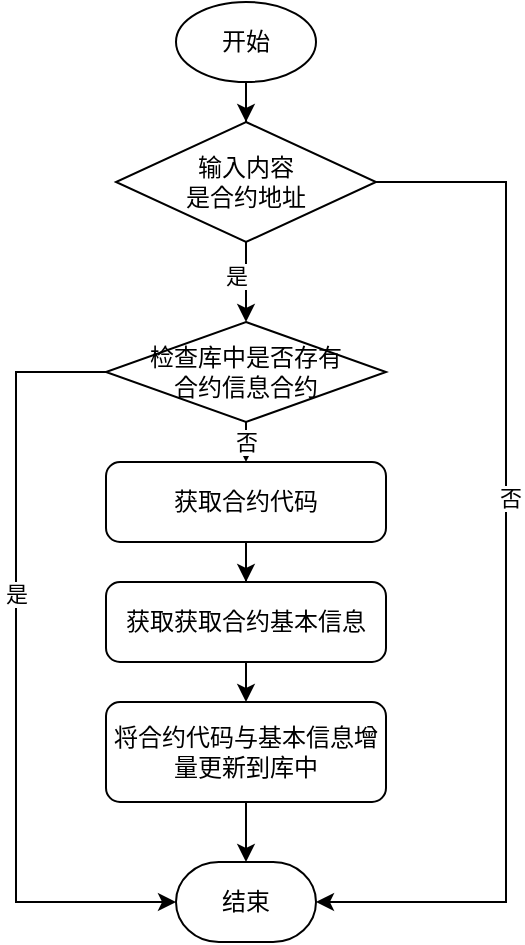 <mxfile version="14.2.4" type="github">
  <diagram id="C5RBs43oDa-KdzZeNtuy" name="Page-1">
    <mxGraphModel dx="983" dy="519" grid="1" gridSize="10" guides="1" tooltips="1" connect="1" arrows="1" fold="1" page="1" pageScale="1" pageWidth="827" pageHeight="1169" math="0" shadow="0">
      <root>
        <mxCell id="WIyWlLk6GJQsqaUBKTNV-0" />
        <mxCell id="WIyWlLk6GJQsqaUBKTNV-1" parent="WIyWlLk6GJQsqaUBKTNV-0" />
        <mxCell id="D1-YBusbFk8xAOi95iSE-8" style="edgeStyle=orthogonalEdgeStyle;rounded=0;orthogonalLoop=1;jettySize=auto;html=1;exitX=0.5;exitY=1;exitDx=0;exitDy=0;exitPerimeter=0;" parent="WIyWlLk6GJQsqaUBKTNV-1" source="D1-YBusbFk8xAOi95iSE-2" target="D1-YBusbFk8xAOi95iSE-5" edge="1">
          <mxGeometry relative="1" as="geometry" />
        </mxCell>
        <mxCell id="D1-YBusbFk8xAOi95iSE-2" value="开始" style="strokeWidth=1;html=1;shape=mxgraph.flowchart.start_1;whiteSpace=wrap;" parent="WIyWlLk6GJQsqaUBKTNV-1" vertex="1">
          <mxGeometry x="480" y="130" width="70" height="40" as="geometry" />
        </mxCell>
        <mxCell id="D1-YBusbFk8xAOi95iSE-3" value="结束" style="strokeWidth=1;html=1;shape=mxgraph.flowchart.terminator;whiteSpace=wrap;" parent="WIyWlLk6GJQsqaUBKTNV-1" vertex="1">
          <mxGeometry x="480" y="560" width="70" height="40" as="geometry" />
        </mxCell>
        <mxCell id="D1-YBusbFk8xAOi95iSE-14" style="edgeStyle=orthogonalEdgeStyle;rounded=0;orthogonalLoop=1;jettySize=auto;html=1;exitX=0.5;exitY=1;exitDx=0;exitDy=0;" parent="WIyWlLk6GJQsqaUBKTNV-1" source="D1-YBusbFk8xAOi95iSE-4" target="D1-YBusbFk8xAOi95iSE-9" edge="1">
          <mxGeometry relative="1" as="geometry" />
        </mxCell>
        <mxCell id="D1-YBusbFk8xAOi95iSE-4" value="获取合约代码" style="rounded=1;whiteSpace=wrap;html=1;absoluteArcSize=1;arcSize=14;strokeWidth=1;" parent="WIyWlLk6GJQsqaUBKTNV-1" vertex="1">
          <mxGeometry x="445" y="360" width="140" height="40" as="geometry" />
        </mxCell>
        <mxCell id="D1-YBusbFk8xAOi95iSE-6" style="edgeStyle=orthogonalEdgeStyle;rounded=0;orthogonalLoop=1;jettySize=auto;html=1;entryX=1;entryY=0.5;entryDx=0;entryDy=0;entryPerimeter=0;exitX=1;exitY=0.5;exitDx=0;exitDy=0;exitPerimeter=0;" parent="WIyWlLk6GJQsqaUBKTNV-1" source="D1-YBusbFk8xAOi95iSE-5" target="D1-YBusbFk8xAOi95iSE-3" edge="1">
          <mxGeometry relative="1" as="geometry">
            <Array as="points">
              <mxPoint x="645" y="220" />
              <mxPoint x="645" y="580" />
            </Array>
          </mxGeometry>
        </mxCell>
        <mxCell id="D1-YBusbFk8xAOi95iSE-7" value="否" style="edgeLabel;html=1;align=center;verticalAlign=middle;resizable=0;points=[];" parent="D1-YBusbFk8xAOi95iSE-6" vertex="1" connectable="0">
          <mxGeometry x="-0.143" y="2" relative="1" as="geometry">
            <mxPoint as="offset" />
          </mxGeometry>
        </mxCell>
        <mxCell id="D1-YBusbFk8xAOi95iSE-12" value="是" style="edgeStyle=orthogonalEdgeStyle;rounded=0;orthogonalLoop=1;jettySize=auto;html=1;exitX=0.5;exitY=1;exitDx=0;exitDy=0;exitPerimeter=0;entryX=0.5;entryY=0;entryDx=0;entryDy=0;entryPerimeter=0;" parent="WIyWlLk6GJQsqaUBKTNV-1" source="D1-YBusbFk8xAOi95iSE-5" target="D1-YBusbFk8xAOi95iSE-10" edge="1">
          <mxGeometry x="-0.142" y="-5" relative="1" as="geometry">
            <mxPoint x="540" y="310.0" as="sourcePoint" />
            <mxPoint as="offset" />
          </mxGeometry>
        </mxCell>
        <mxCell id="D1-YBusbFk8xAOi95iSE-5" value="&lt;div&gt;输入内容&lt;/div&gt;&lt;div&gt;是合约地址&lt;/div&gt;" style="strokeWidth=1;html=1;shape=mxgraph.flowchart.decision;whiteSpace=wrap;" parent="WIyWlLk6GJQsqaUBKTNV-1" vertex="1">
          <mxGeometry x="450" y="190" width="130" height="60" as="geometry" />
        </mxCell>
        <mxCell id="D1-YBusbFk8xAOi95iSE-17" style="edgeStyle=orthogonalEdgeStyle;rounded=0;orthogonalLoop=1;jettySize=auto;html=1;exitX=0.5;exitY=1;exitDx=0;exitDy=0;entryX=0.5;entryY=0;entryDx=0;entryDy=0;" parent="WIyWlLk6GJQsqaUBKTNV-1" source="D1-YBusbFk8xAOi95iSE-9" target="D1-YBusbFk8xAOi95iSE-16" edge="1">
          <mxGeometry relative="1" as="geometry" />
        </mxCell>
        <mxCell id="D1-YBusbFk8xAOi95iSE-9" value="获取获取合约基本信息" style="rounded=1;whiteSpace=wrap;html=1;absoluteArcSize=1;arcSize=14;strokeWidth=1;" parent="WIyWlLk6GJQsqaUBKTNV-1" vertex="1">
          <mxGeometry x="445" y="420" width="140" height="40" as="geometry" />
        </mxCell>
        <mxCell id="D1-YBusbFk8xAOi95iSE-11" style="edgeStyle=orthogonalEdgeStyle;rounded=0;orthogonalLoop=1;jettySize=auto;html=1;exitX=0;exitY=0.5;exitDx=0;exitDy=0;exitPerimeter=0;entryX=0;entryY=0.5;entryDx=0;entryDy=0;entryPerimeter=0;" parent="WIyWlLk6GJQsqaUBKTNV-1" source="D1-YBusbFk8xAOi95iSE-10" target="D1-YBusbFk8xAOi95iSE-3" edge="1">
          <mxGeometry relative="1" as="geometry">
            <mxPoint x="390" y="670" as="targetPoint" />
            <Array as="points">
              <mxPoint x="400" y="315" />
              <mxPoint x="400" y="580" />
            </Array>
          </mxGeometry>
        </mxCell>
        <mxCell id="D1-YBusbFk8xAOi95iSE-15" value="是" style="edgeLabel;html=1;align=center;verticalAlign=middle;resizable=0;points=[];" parent="D1-YBusbFk8xAOi95iSE-11" vertex="1" connectable="0">
          <mxGeometry x="-0.203" relative="1" as="geometry">
            <mxPoint as="offset" />
          </mxGeometry>
        </mxCell>
        <mxCell id="D1-YBusbFk8xAOi95iSE-13" value="否" style="edgeStyle=orthogonalEdgeStyle;rounded=0;orthogonalLoop=1;jettySize=auto;html=1;exitX=0.5;exitY=1;exitDx=0;exitDy=0;exitPerimeter=0;entryX=0.5;entryY=0;entryDx=0;entryDy=0;" parent="WIyWlLk6GJQsqaUBKTNV-1" source="D1-YBusbFk8xAOi95iSE-10" target="D1-YBusbFk8xAOi95iSE-4" edge="1">
          <mxGeometry relative="1" as="geometry" />
        </mxCell>
        <mxCell id="D1-YBusbFk8xAOi95iSE-10" value="&lt;div&gt;检查库中是否存有&lt;/div&gt;&lt;div&gt;合约信息合约&lt;br&gt;&lt;/div&gt;" style="strokeWidth=1;html=1;shape=mxgraph.flowchart.decision;whiteSpace=wrap;" parent="WIyWlLk6GJQsqaUBKTNV-1" vertex="1">
          <mxGeometry x="445" y="290" width="140" height="50" as="geometry" />
        </mxCell>
        <mxCell id="D1-YBusbFk8xAOi95iSE-18" style="edgeStyle=orthogonalEdgeStyle;rounded=0;orthogonalLoop=1;jettySize=auto;html=1;exitX=0.5;exitY=1;exitDx=0;exitDy=0;" parent="WIyWlLk6GJQsqaUBKTNV-1" source="D1-YBusbFk8xAOi95iSE-16" target="D1-YBusbFk8xAOi95iSE-3" edge="1">
          <mxGeometry relative="1" as="geometry" />
        </mxCell>
        <mxCell id="D1-YBusbFk8xAOi95iSE-16" value="将合约代码与基本信息增量更新到库中" style="rounded=1;whiteSpace=wrap;html=1;absoluteArcSize=1;arcSize=14;strokeWidth=1;" parent="WIyWlLk6GJQsqaUBKTNV-1" vertex="1">
          <mxGeometry x="445" y="480" width="140" height="50" as="geometry" />
        </mxCell>
      </root>
    </mxGraphModel>
  </diagram>
</mxfile>

